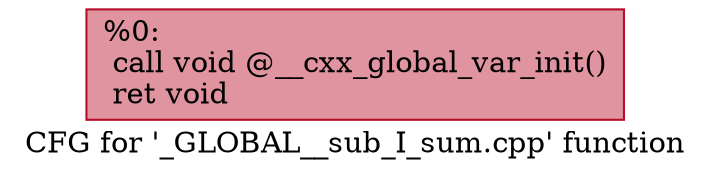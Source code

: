 digraph "CFG for '_GLOBAL__sub_I_sum.cpp' function" {
	label="CFG for '_GLOBAL__sub_I_sum.cpp' function";

	Node0x281b1720f80 [shape=record,color="#b70d28ff", style=filled, fillcolor="#b70d2870",label="{%0:\l  call void @__cxx_global_var_init()\l  ret void\l}"];
}
